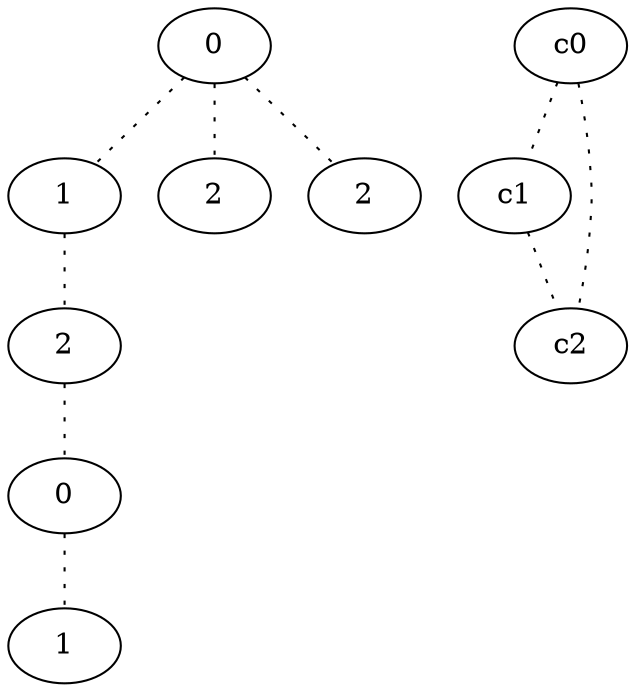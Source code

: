 graph {
a0[label=0];
a1[label=1];
a2[label=2];
a3[label=0];
a4[label=1];
a5[label=2];
a6[label=2];
a0 -- a1 [style=dotted];
a0 -- a5 [style=dotted];
a0 -- a6 [style=dotted];
a1 -- a2 [style=dotted];
a2 -- a3 [style=dotted];
a3 -- a4 [style=dotted];
c0 -- c1 [style=dotted];
c0 -- c2 [style=dotted];
c1 -- c2 [style=dotted];
}
